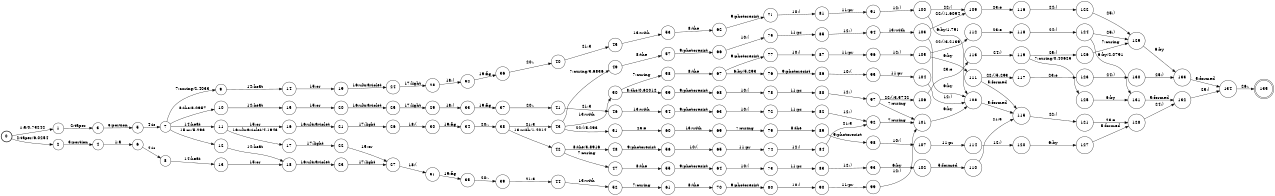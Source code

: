 digraph FST {
rankdir = LR;
size = "8.5,11";
label = "";
center = 1;
orientation = Portrait;
ranksep = "0.4";
nodesep = "0.25";
0 [label = "0", shape = circle, style = bold, fontsize = 14]
	0 -> 1 [label = "1:a/0.73242", fontsize = 14];
	0 -> 2 [label = "2:taper/6.0254", fontsize = 14];
1 [label = "1", shape = circle, style = solid, fontsize = 14]
	1 -> 3 [label = "2:taper", fontsize = 14];
2 [label = "2", shape = circle, style = solid, fontsize = 14]
	2 -> 4 [label = "3:portion", fontsize = 14];
3 [label = "3", shape = circle, style = solid, fontsize = 14]
	3 -> 5 [label = "3:portion", fontsize = 14];
4 [label = "4", shape = circle, style = solid, fontsize = 14]
	4 -> 6 [label = "1:a", fontsize = 14];
5 [label = "5", shape = circle, style = solid, fontsize = 14]
	5 -> 7 [label = "4:is", fontsize = 14];
6 [label = "6", shape = circle, style = solid, fontsize = 14]
	6 -> 8 [label = "4:is", fontsize = 14];
7 [label = "7", shape = circle, style = solid, fontsize = 14]
	7 -> 9 [label = "7:curing/2.4033", fontsize = 14];
	7 -> 10 [label = "8:the/3.0957", fontsize = 14];
	7 -> 11 [label = "14:heat", fontsize = 14];
	7 -> 12 [label = "15:or/5.293", fontsize = 14];
8 [label = "8", shape = circle, style = solid, fontsize = 14]
	8 -> 13 [label = "14:heat", fontsize = 14];
9 [label = "9", shape = circle, style = solid, fontsize = 14]
	9 -> 14 [label = "14:heat", fontsize = 14];
10 [label = "10", shape = circle, style = solid, fontsize = 14]
	10 -> 15 [label = "14:heat", fontsize = 14];
11 [label = "11", shape = circle, style = solid, fontsize = 14]
	11 -> 16 [label = "15:or", fontsize = 14];
	11 -> 17 [label = "16:ultraviolet/4.1943", fontsize = 14];
12 [label = "12", shape = circle, style = solid, fontsize = 14]
	12 -> 18 [label = "14:heat", fontsize = 14];
13 [label = "13", shape = circle, style = solid, fontsize = 14]
	13 -> 18 [label = "15:or", fontsize = 14];
14 [label = "14", shape = circle, style = solid, fontsize = 14]
	14 -> 19 [label = "15:or", fontsize = 14];
15 [label = "15", shape = circle, style = solid, fontsize = 14]
	15 -> 20 [label = "15:or", fontsize = 14];
16 [label = "16", shape = circle, style = solid, fontsize = 14]
	16 -> 21 [label = "16:ultraviolet", fontsize = 14];
17 [label = "17", shape = circle, style = solid, fontsize = 14]
	17 -> 22 [label = "17:light", fontsize = 14];
18 [label = "18", shape = circle, style = solid, fontsize = 14]
	18 -> 23 [label = "16:ultraviolet", fontsize = 14];
19 [label = "19", shape = circle, style = solid, fontsize = 14]
	19 -> 24 [label = "16:ultraviolet", fontsize = 14];
20 [label = "20", shape = circle, style = solid, fontsize = 14]
	20 -> 25 [label = "16:ultraviolet", fontsize = 14];
21 [label = "21", shape = circle, style = solid, fontsize = 14]
	21 -> 26 [label = "17:light", fontsize = 14];
22 [label = "22", shape = circle, style = solid, fontsize = 14]
	22 -> 27 [label = "15:or", fontsize = 14];
23 [label = "23", shape = circle, style = solid, fontsize = 14]
	23 -> 27 [label = "17:light", fontsize = 14];
24 [label = "24", shape = circle, style = solid, fontsize = 14]
	24 -> 28 [label = "17:light", fontsize = 14];
25 [label = "25", shape = circle, style = solid, fontsize = 14]
	25 -> 29 [label = "17:light", fontsize = 14];
26 [label = "26", shape = circle, style = solid, fontsize = 14]
	26 -> 30 [label = "18:(", fontsize = 14];
27 [label = "27", shape = circle, style = solid, fontsize = 14]
	27 -> 31 [label = "18:(", fontsize = 14];
28 [label = "28", shape = circle, style = solid, fontsize = 14]
	28 -> 32 [label = "18:(", fontsize = 14];
29 [label = "29", shape = circle, style = solid, fontsize = 14]
	29 -> 33 [label = "18:(", fontsize = 14];
30 [label = "30", shape = circle, style = solid, fontsize = 14]
	30 -> 34 [label = "19:fig", fontsize = 14];
31 [label = "31", shape = circle, style = solid, fontsize = 14]
	31 -> 35 [label = "19:fig", fontsize = 14];
32 [label = "32", shape = circle, style = solid, fontsize = 14]
	32 -> 36 [label = "19:fig", fontsize = 14];
33 [label = "33", shape = circle, style = solid, fontsize = 14]
	33 -> 37 [label = "19:fig", fontsize = 14];
34 [label = "34", shape = circle, style = solid, fontsize = 14]
	34 -> 38 [label = "20:.", fontsize = 14];
35 [label = "35", shape = circle, style = solid, fontsize = 14]
	35 -> 39 [label = "20:.", fontsize = 14];
36 [label = "36", shape = circle, style = solid, fontsize = 14]
	36 -> 40 [label = "20:.", fontsize = 14];
37 [label = "37", shape = circle, style = solid, fontsize = 14]
	37 -> 41 [label = "20:.", fontsize = 14];
38 [label = "38", shape = circle, style = solid, fontsize = 14]
	38 -> 42 [label = "13:with/1.4014", fontsize = 14];
	38 -> 43 [label = "21:3", fontsize = 14];
39 [label = "39", shape = circle, style = solid, fontsize = 14]
	39 -> 44 [label = "21:3", fontsize = 14];
40 [label = "40", shape = circle, style = solid, fontsize = 14]
	40 -> 45 [label = "21:3", fontsize = 14];
41 [label = "41", shape = circle, style = solid, fontsize = 14]
	41 -> 46 [label = "21:3", fontsize = 14];
42 [label = "42", shape = circle, style = solid, fontsize = 14]
	42 -> 47 [label = "7:curing", fontsize = 14];
	42 -> 48 [label = "8:the/3.8916", fontsize = 14];
43 [label = "43", shape = circle, style = solid, fontsize = 14]
	43 -> 49 [label = "7:curing/3.6836", fontsize = 14];
	43 -> 50 [label = "13:with", fontsize = 14];
	43 -> 51 [label = "22:(/5.293", fontsize = 14];
44 [label = "44", shape = circle, style = solid, fontsize = 14]
	44 -> 52 [label = "13:with", fontsize = 14];
45 [label = "45", shape = circle, style = solid, fontsize = 14]
	45 -> 53 [label = "13:with", fontsize = 14];
46 [label = "46", shape = circle, style = solid, fontsize = 14]
	46 -> 54 [label = "13:with", fontsize = 14];
47 [label = "47", shape = circle, style = solid, fontsize = 14]
	47 -> 55 [label = "8:the", fontsize = 14];
48 [label = "48", shape = circle, style = solid, fontsize = 14]
	48 -> 56 [label = "9:photoresist", fontsize = 14];
49 [label = "49", shape = circle, style = solid, fontsize = 14]
	49 -> 57 [label = "8:the", fontsize = 14];
50 [label = "50", shape = circle, style = solid, fontsize = 14]
	50 -> 58 [label = "7:curing", fontsize = 14];
	50 -> 59 [label = "8:the/0.62012", fontsize = 14];
51 [label = "51", shape = circle, style = solid, fontsize = 14]
	51 -> 60 [label = "23:e", fontsize = 14];
52 [label = "52", shape = circle, style = solid, fontsize = 14]
	52 -> 61 [label = "7:curing", fontsize = 14];
53 [label = "53", shape = circle, style = solid, fontsize = 14]
	53 -> 62 [label = "8:the", fontsize = 14];
54 [label = "54", shape = circle, style = solid, fontsize = 14]
	54 -> 63 [label = "9:photoresist", fontsize = 14];
55 [label = "55", shape = circle, style = solid, fontsize = 14]
	55 -> 64 [label = "9:photoresist", fontsize = 14];
56 [label = "56", shape = circle, style = solid, fontsize = 14]
	56 -> 65 [label = "10:(", fontsize = 14];
57 [label = "57", shape = circle, style = solid, fontsize = 14]
	57 -> 66 [label = "9:photoresist", fontsize = 14];
58 [label = "58", shape = circle, style = solid, fontsize = 14]
	58 -> 67 [label = "8:the", fontsize = 14];
59 [label = "59", shape = circle, style = solid, fontsize = 14]
	59 -> 68 [label = "9:photoresist", fontsize = 14];
60 [label = "60", shape = circle, style = solid, fontsize = 14]
	60 -> 69 [label = "13:with", fontsize = 14];
61 [label = "61", shape = circle, style = solid, fontsize = 14]
	61 -> 70 [label = "8:the", fontsize = 14];
62 [label = "62", shape = circle, style = solid, fontsize = 14]
	62 -> 71 [label = "9:photoresist", fontsize = 14];
63 [label = "63", shape = circle, style = solid, fontsize = 14]
	63 -> 72 [label = "10:(", fontsize = 14];
64 [label = "64", shape = circle, style = solid, fontsize = 14]
	64 -> 73 [label = "10:(", fontsize = 14];
65 [label = "65", shape = circle, style = solid, fontsize = 14]
	65 -> 74 [label = "11:pr", fontsize = 14];
66 [label = "66", shape = circle, style = solid, fontsize = 14]
	66 -> 75 [label = "10:(", fontsize = 14];
67 [label = "67", shape = circle, style = solid, fontsize = 14]
	67 -> 76 [label = "6:by/5.293", fontsize = 14];
	67 -> 77 [label = "9:photoresist", fontsize = 14];
68 [label = "68", shape = circle, style = solid, fontsize = 14]
	68 -> 78 [label = "10:(", fontsize = 14];
69 [label = "69", shape = circle, style = solid, fontsize = 14]
	69 -> 79 [label = "7:curing", fontsize = 14];
70 [label = "70", shape = circle, style = solid, fontsize = 14]
	70 -> 80 [label = "9:photoresist", fontsize = 14];
71 [label = "71", shape = circle, style = solid, fontsize = 14]
	71 -> 81 [label = "10:(", fontsize = 14];
72 [label = "72", shape = circle, style = solid, fontsize = 14]
	72 -> 82 [label = "11:pr", fontsize = 14];
73 [label = "73", shape = circle, style = solid, fontsize = 14]
	73 -> 83 [label = "11:pr", fontsize = 14];
74 [label = "74", shape = circle, style = solid, fontsize = 14]
	74 -> 84 [label = "12:)", fontsize = 14];
75 [label = "75", shape = circle, style = solid, fontsize = 14]
	75 -> 85 [label = "11:pr", fontsize = 14];
76 [label = "76", shape = circle, style = solid, fontsize = 14]
	76 -> 86 [label = "9:photoresist", fontsize = 14];
77 [label = "77", shape = circle, style = solid, fontsize = 14]
	77 -> 87 [label = "10:(", fontsize = 14];
78 [label = "78", shape = circle, style = solid, fontsize = 14]
	78 -> 88 [label = "11:pr", fontsize = 14];
79 [label = "79", shape = circle, style = solid, fontsize = 14]
	79 -> 89 [label = "8:the", fontsize = 14];
80 [label = "80", shape = circle, style = solid, fontsize = 14]
	80 -> 90 [label = "10:(", fontsize = 14];
81 [label = "81", shape = circle, style = solid, fontsize = 14]
	81 -> 91 [label = "11:pr", fontsize = 14];
82 [label = "82", shape = circle, style = solid, fontsize = 14]
	82 -> 92 [label = "12:)", fontsize = 14];
83 [label = "83", shape = circle, style = solid, fontsize = 14]
	83 -> 93 [label = "12:)", fontsize = 14];
84 [label = "84", shape = circle, style = solid, fontsize = 14]
	84 -> 92 [label = "21:3", fontsize = 14];
85 [label = "85", shape = circle, style = solid, fontsize = 14]
	85 -> 94 [label = "12:)", fontsize = 14];
86 [label = "86", shape = circle, style = solid, fontsize = 14]
	86 -> 95 [label = "10:(", fontsize = 14];
87 [label = "87", shape = circle, style = solid, fontsize = 14]
	87 -> 96 [label = "11:pr", fontsize = 14];
88 [label = "88", shape = circle, style = solid, fontsize = 14]
	88 -> 97 [label = "12:)", fontsize = 14];
89 [label = "89", shape = circle, style = solid, fontsize = 14]
	89 -> 98 [label = "9:photoresist", fontsize = 14];
90 [label = "90", shape = circle, style = solid, fontsize = 14]
	90 -> 99 [label = "11:pr", fontsize = 14];
91 [label = "91", shape = circle, style = solid, fontsize = 14]
	91 -> 100 [label = "12:)", fontsize = 14];
92 [label = "92", shape = circle, style = solid, fontsize = 14]
	92 -> 101 [label = "7:curing", fontsize = 14];
93 [label = "93", shape = circle, style = solid, fontsize = 14]
	93 -> 102 [label = "6:by", fontsize = 14];
94 [label = "94", shape = circle, style = solid, fontsize = 14]
	94 -> 103 [label = "13:with", fontsize = 14];
95 [label = "95", shape = circle, style = solid, fontsize = 14]
	95 -> 104 [label = "11:pr", fontsize = 14];
96 [label = "96", shape = circle, style = solid, fontsize = 14]
	96 -> 105 [label = "12:)", fontsize = 14];
97 [label = "97", shape = circle, style = solid, fontsize = 14]
	97 -> 101 [label = "7:curing", fontsize = 14];
	97 -> 106 [label = "22:(/3.5742", fontsize = 14];
98 [label = "98", shape = circle, style = solid, fontsize = 14]
	98 -> 107 [label = "10:(", fontsize = 14];
99 [label = "99", shape = circle, style = solid, fontsize = 14]
	99 -> 101 [label = "12:)", fontsize = 14];
100 [label = "100", shape = circle, style = solid, fontsize = 14]
	100 -> 108 [label = "6:by/1.791", fontsize = 14];
	100 -> 109 [label = "22:(", fontsize = 14];
101 [label = "101", shape = circle, style = solid, fontsize = 14]
	101 -> 108 [label = "6:by", fontsize = 14];
102 [label = "102", shape = circle, style = solid, fontsize = 14]
	102 -> 110 [label = "5:formed", fontsize = 14];
103 [label = "103", shape = circle, style = solid, fontsize = 14]
	103 -> 108 [label = "6:by", fontsize = 14];
	103 -> 109 [label = "22:(/1.6094", fontsize = 14];
104 [label = "104", shape = circle, style = solid, fontsize = 14]
	104 -> 108 [label = "12:)", fontsize = 14];
105 [label = "105", shape = circle, style = solid, fontsize = 14]
	105 -> 111 [label = "6:by", fontsize = 14];
	105 -> 112 [label = "22:(/3.2139", fontsize = 14];
106 [label = "106", shape = circle, style = solid, fontsize = 14]
	106 -> 113 [label = "23:e", fontsize = 14];
107 [label = "107", shape = circle, style = solid, fontsize = 14]
	107 -> 114 [label = "11:pr", fontsize = 14];
108 [label = "108", shape = circle, style = solid, fontsize = 14]
	108 -> 115 [label = "5:formed", fontsize = 14];
109 [label = "109", shape = circle, style = solid, fontsize = 14]
	109 -> 116 [label = "23:e", fontsize = 14];
110 [label = "110", shape = circle, style = solid, fontsize = 14]
	110 -> 115 [label = "21:3", fontsize = 14];
111 [label = "111", shape = circle, style = solid, fontsize = 14]
	111 -> 115 [label = "5:formed", fontsize = 14];
	111 -> 117 [label = "22:(/5.293", fontsize = 14];
112 [label = "112", shape = circle, style = solid, fontsize = 14]
	112 -> 118 [label = "23:e", fontsize = 14];
113 [label = "113", shape = circle, style = solid, fontsize = 14]
	113 -> 119 [label = "24:)", fontsize = 14];
114 [label = "114", shape = circle, style = solid, fontsize = 14]
	114 -> 120 [label = "12:)", fontsize = 14];
115 [label = "115", shape = circle, style = solid, fontsize = 14]
	115 -> 121 [label = "22:(", fontsize = 14];
116 [label = "116", shape = circle, style = solid, fontsize = 14]
	116 -> 122 [label = "24:)", fontsize = 14];
117 [label = "117", shape = circle, style = solid, fontsize = 14]
	117 -> 123 [label = "23:e", fontsize = 14];
118 [label = "118", shape = circle, style = solid, fontsize = 14]
	118 -> 124 [label = "24:)", fontsize = 14];
119 [label = "119", shape = circle, style = solid, fontsize = 14]
	119 -> 125 [label = "7:curing/0.40625", fontsize = 14];
	119 -> 126 [label = "25:)", fontsize = 14];
120 [label = "120", shape = circle, style = solid, fontsize = 14]
	120 -> 127 [label = "6:by", fontsize = 14];
121 [label = "121", shape = circle, style = solid, fontsize = 14]
	121 -> 128 [label = "23:e", fontsize = 14];
122 [label = "122", shape = circle, style = solid, fontsize = 14]
	122 -> 129 [label = "25:)", fontsize = 14];
123 [label = "123", shape = circle, style = solid, fontsize = 14]
	123 -> 130 [label = "24:)", fontsize = 14];
124 [label = "124", shape = circle, style = solid, fontsize = 14]
	124 -> 131 [label = "6:by/2.0791", fontsize = 14];
	124 -> 129 [label = "25:)", fontsize = 14];
125 [label = "125", shape = circle, style = solid, fontsize = 14]
	125 -> 131 [label = "6:by", fontsize = 14];
126 [label = "126", shape = circle, style = solid, fontsize = 14]
	126 -> 129 [label = "7:curing", fontsize = 14];
127 [label = "127", shape = circle, style = solid, fontsize = 14]
	127 -> 128 [label = "5:formed", fontsize = 14];
128 [label = "128", shape = circle, style = solid, fontsize = 14]
	128 -> 132 [label = "24:)", fontsize = 14];
129 [label = "129", shape = circle, style = solid, fontsize = 14]
	129 -> 133 [label = "6:by", fontsize = 14];
130 [label = "130", shape = circle, style = solid, fontsize = 14]
	130 -> 133 [label = "25:)", fontsize = 14];
131 [label = "131", shape = circle, style = solid, fontsize = 14]
	131 -> 132 [label = "5:formed", fontsize = 14];
132 [label = "132", shape = circle, style = solid, fontsize = 14]
	132 -> 134 [label = "25:)", fontsize = 14];
133 [label = "133", shape = circle, style = solid, fontsize = 14]
	133 -> 134 [label = "5:formed", fontsize = 14];
134 [label = "134", shape = circle, style = solid, fontsize = 14]
	134 -> 135 [label = "26:.", fontsize = 14];
135 [label = "135", shape = doublecircle, style = solid, fontsize = 14]
}

